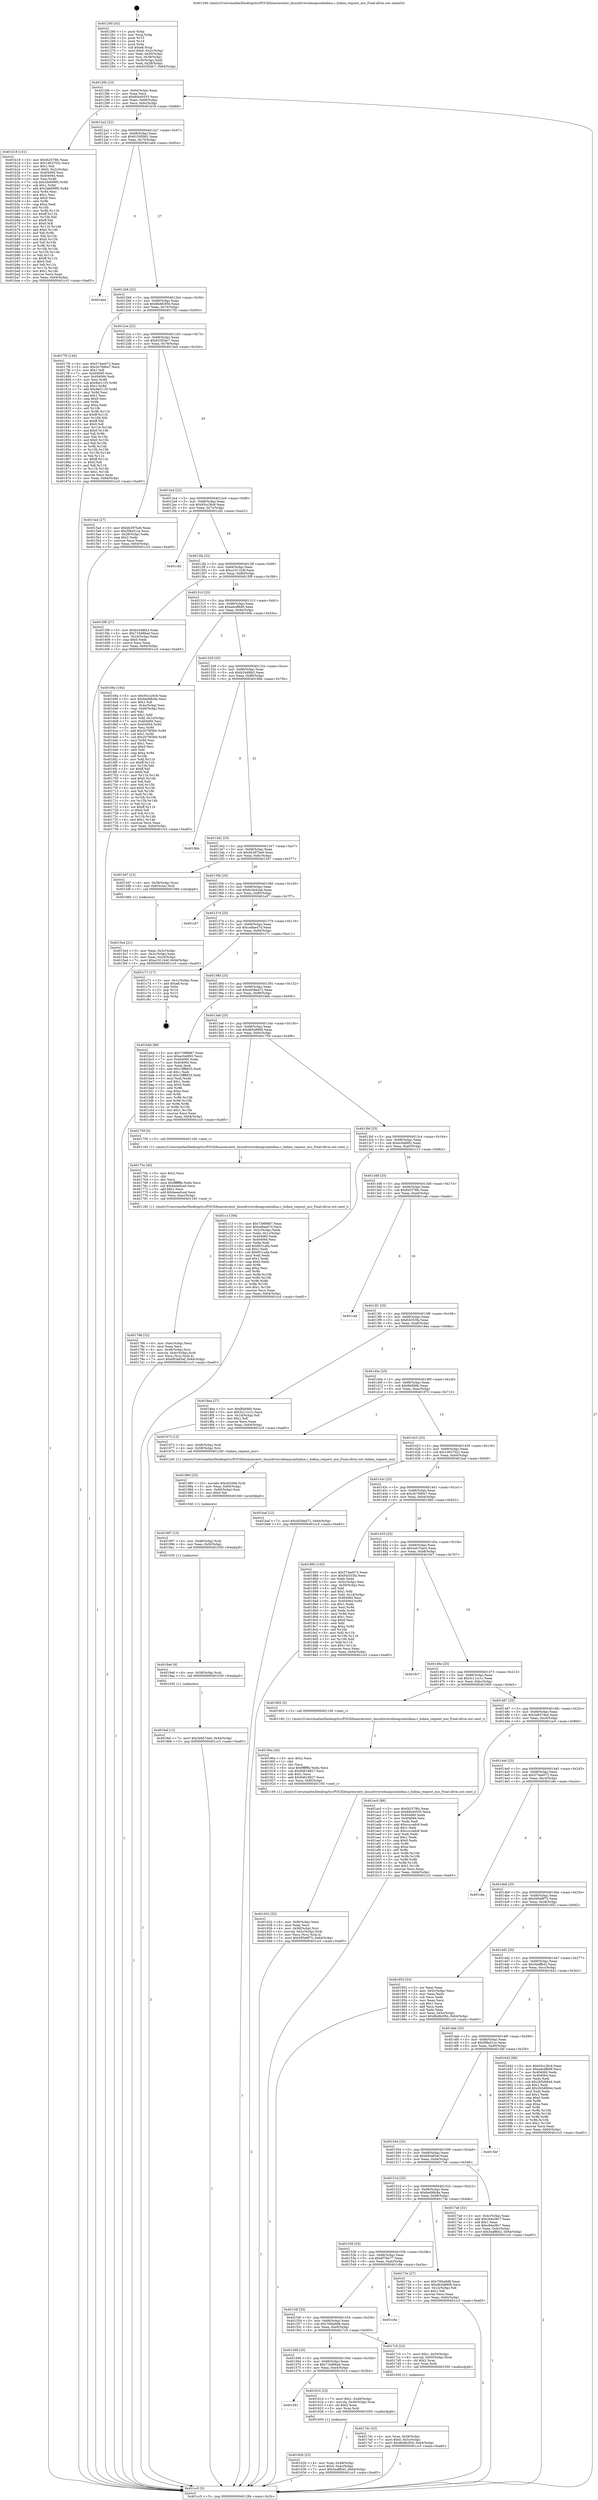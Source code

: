 digraph "0x401260" {
  label = "0x401260 (/mnt/c/Users/mathe/Desktop/tcc/POCII/binaries/extr_linuxdriversdmaqcomhidma.c_hidma_request_msi_Final-ollvm.out::main(0))"
  labelloc = "t"
  node[shape=record]

  Entry [label="",width=0.3,height=0.3,shape=circle,fillcolor=black,style=filled]
  "0x40128b" [label="{
     0x40128b [23]\l
     | [instrs]\l
     &nbsp;&nbsp;0x40128b \<+3\>: mov -0x64(%rbp),%eax\l
     &nbsp;&nbsp;0x40128e \<+2\>: mov %eax,%ecx\l
     &nbsp;&nbsp;0x401290 \<+6\>: sub $0x80e40555,%ecx\l
     &nbsp;&nbsp;0x401296 \<+3\>: mov %eax,-0x68(%rbp)\l
     &nbsp;&nbsp;0x401299 \<+3\>: mov %ecx,-0x6c(%rbp)\l
     &nbsp;&nbsp;0x40129c \<+6\>: je 0000000000401b18 \<main+0x8b8\>\l
  }"]
  "0x401b18" [label="{
     0x401b18 [151]\l
     | [instrs]\l
     &nbsp;&nbsp;0x401b18 \<+5\>: mov $0xf42578fc,%eax\l
     &nbsp;&nbsp;0x401b1d \<+5\>: mov $0x1463702c,%ecx\l
     &nbsp;&nbsp;0x401b22 \<+2\>: mov $0x1,%dl\l
     &nbsp;&nbsp;0x401b24 \<+7\>: movl $0x0,-0x2c(%rbp)\l
     &nbsp;&nbsp;0x401b2b \<+7\>: mov 0x404060,%esi\l
     &nbsp;&nbsp;0x401b32 \<+7\>: mov 0x404064,%edi\l
     &nbsp;&nbsp;0x401b39 \<+3\>: mov %esi,%r8d\l
     &nbsp;&nbsp;0x401b3c \<+7\>: sub $0x3de699f5,%r8d\l
     &nbsp;&nbsp;0x401b43 \<+4\>: sub $0x1,%r8d\l
     &nbsp;&nbsp;0x401b47 \<+7\>: add $0x3de699f5,%r8d\l
     &nbsp;&nbsp;0x401b4e \<+4\>: imul %r8d,%esi\l
     &nbsp;&nbsp;0x401b52 \<+3\>: and $0x1,%esi\l
     &nbsp;&nbsp;0x401b55 \<+3\>: cmp $0x0,%esi\l
     &nbsp;&nbsp;0x401b58 \<+4\>: sete %r9b\l
     &nbsp;&nbsp;0x401b5c \<+3\>: cmp $0xa,%edi\l
     &nbsp;&nbsp;0x401b5f \<+4\>: setl %r10b\l
     &nbsp;&nbsp;0x401b63 \<+3\>: mov %r9b,%r11b\l
     &nbsp;&nbsp;0x401b66 \<+4\>: xor $0xff,%r11b\l
     &nbsp;&nbsp;0x401b6a \<+3\>: mov %r10b,%bl\l
     &nbsp;&nbsp;0x401b6d \<+3\>: xor $0xff,%bl\l
     &nbsp;&nbsp;0x401b70 \<+3\>: xor $0x0,%dl\l
     &nbsp;&nbsp;0x401b73 \<+3\>: mov %r11b,%r14b\l
     &nbsp;&nbsp;0x401b76 \<+4\>: and $0x0,%r14b\l
     &nbsp;&nbsp;0x401b7a \<+3\>: and %dl,%r9b\l
     &nbsp;&nbsp;0x401b7d \<+3\>: mov %bl,%r15b\l
     &nbsp;&nbsp;0x401b80 \<+4\>: and $0x0,%r15b\l
     &nbsp;&nbsp;0x401b84 \<+3\>: and %dl,%r10b\l
     &nbsp;&nbsp;0x401b87 \<+3\>: or %r9b,%r14b\l
     &nbsp;&nbsp;0x401b8a \<+3\>: or %r10b,%r15b\l
     &nbsp;&nbsp;0x401b8d \<+3\>: xor %r15b,%r14b\l
     &nbsp;&nbsp;0x401b90 \<+3\>: or %bl,%r11b\l
     &nbsp;&nbsp;0x401b93 \<+4\>: xor $0xff,%r11b\l
     &nbsp;&nbsp;0x401b97 \<+3\>: or $0x0,%dl\l
     &nbsp;&nbsp;0x401b9a \<+3\>: and %dl,%r11b\l
     &nbsp;&nbsp;0x401b9d \<+3\>: or %r11b,%r14b\l
     &nbsp;&nbsp;0x401ba0 \<+4\>: test $0x1,%r14b\l
     &nbsp;&nbsp;0x401ba4 \<+3\>: cmovne %ecx,%eax\l
     &nbsp;&nbsp;0x401ba7 \<+3\>: mov %eax,-0x64(%rbp)\l
     &nbsp;&nbsp;0x401baa \<+5\>: jmp 0000000000401cc5 \<main+0xa65\>\l
  }"]
  "0x4012a2" [label="{
     0x4012a2 [22]\l
     | [instrs]\l
     &nbsp;&nbsp;0x4012a2 \<+5\>: jmp 00000000004012a7 \<main+0x47\>\l
     &nbsp;&nbsp;0x4012a7 \<+3\>: mov -0x68(%rbp),%eax\l
     &nbsp;&nbsp;0x4012aa \<+5\>: sub $0x815959d1,%eax\l
     &nbsp;&nbsp;0x4012af \<+3\>: mov %eax,-0x70(%rbp)\l
     &nbsp;&nbsp;0x4012b2 \<+6\>: je 0000000000401ab4 \<main+0x854\>\l
  }"]
  Exit [label="",width=0.3,height=0.3,shape=circle,fillcolor=black,style=filled,peripheries=2]
  "0x401ab4" [label="{
     0x401ab4\l
  }", style=dashed]
  "0x4012b8" [label="{
     0x4012b8 [22]\l
     | [instrs]\l
     &nbsp;&nbsp;0x4012b8 \<+5\>: jmp 00000000004012bd \<main+0x5d\>\l
     &nbsp;&nbsp;0x4012bd \<+3\>: mov -0x68(%rbp),%eax\l
     &nbsp;&nbsp;0x4012c0 \<+5\>: sub $0x8bd8c95b,%eax\l
     &nbsp;&nbsp;0x4012c5 \<+3\>: mov %eax,-0x74(%rbp)\l
     &nbsp;&nbsp;0x4012c8 \<+6\>: je 00000000004017f3 \<main+0x593\>\l
  }"]
  "0x4019af" [label="{
     0x4019af [12]\l
     | [instrs]\l
     &nbsp;&nbsp;0x4019af \<+7\>: movl $0x3e857de4,-0x64(%rbp)\l
     &nbsp;&nbsp;0x4019b6 \<+5\>: jmp 0000000000401cc5 \<main+0xa65\>\l
  }"]
  "0x4017f3" [label="{
     0x4017f3 [144]\l
     | [instrs]\l
     &nbsp;&nbsp;0x4017f3 \<+5\>: mov $0x574ee072,%eax\l
     &nbsp;&nbsp;0x4017f8 \<+5\>: mov $0x2b7680e7,%ecx\l
     &nbsp;&nbsp;0x4017fd \<+2\>: mov $0x1,%dl\l
     &nbsp;&nbsp;0x4017ff \<+7\>: mov 0x404060,%esi\l
     &nbsp;&nbsp;0x401806 \<+7\>: mov 0x404064,%edi\l
     &nbsp;&nbsp;0x40180d \<+3\>: mov %esi,%r8d\l
     &nbsp;&nbsp;0x401810 \<+7\>: sub $0x9e011f3,%r8d\l
     &nbsp;&nbsp;0x401817 \<+4\>: sub $0x1,%r8d\l
     &nbsp;&nbsp;0x40181b \<+7\>: add $0x9e011f3,%r8d\l
     &nbsp;&nbsp;0x401822 \<+4\>: imul %r8d,%esi\l
     &nbsp;&nbsp;0x401826 \<+3\>: and $0x1,%esi\l
     &nbsp;&nbsp;0x401829 \<+3\>: cmp $0x0,%esi\l
     &nbsp;&nbsp;0x40182c \<+4\>: sete %r9b\l
     &nbsp;&nbsp;0x401830 \<+3\>: cmp $0xa,%edi\l
     &nbsp;&nbsp;0x401833 \<+4\>: setl %r10b\l
     &nbsp;&nbsp;0x401837 \<+3\>: mov %r9b,%r11b\l
     &nbsp;&nbsp;0x40183a \<+4\>: xor $0xff,%r11b\l
     &nbsp;&nbsp;0x40183e \<+3\>: mov %r10b,%bl\l
     &nbsp;&nbsp;0x401841 \<+3\>: xor $0xff,%bl\l
     &nbsp;&nbsp;0x401844 \<+3\>: xor $0x0,%dl\l
     &nbsp;&nbsp;0x401847 \<+3\>: mov %r11b,%r14b\l
     &nbsp;&nbsp;0x40184a \<+4\>: and $0x0,%r14b\l
     &nbsp;&nbsp;0x40184e \<+3\>: and %dl,%r9b\l
     &nbsp;&nbsp;0x401851 \<+3\>: mov %bl,%r15b\l
     &nbsp;&nbsp;0x401854 \<+4\>: and $0x0,%r15b\l
     &nbsp;&nbsp;0x401858 \<+3\>: and %dl,%r10b\l
     &nbsp;&nbsp;0x40185b \<+3\>: or %r9b,%r14b\l
     &nbsp;&nbsp;0x40185e \<+3\>: or %r10b,%r15b\l
     &nbsp;&nbsp;0x401861 \<+3\>: xor %r15b,%r14b\l
     &nbsp;&nbsp;0x401864 \<+3\>: or %bl,%r11b\l
     &nbsp;&nbsp;0x401867 \<+4\>: xor $0xff,%r11b\l
     &nbsp;&nbsp;0x40186b \<+3\>: or $0x0,%dl\l
     &nbsp;&nbsp;0x40186e \<+3\>: and %dl,%r11b\l
     &nbsp;&nbsp;0x401871 \<+3\>: or %r11b,%r14b\l
     &nbsp;&nbsp;0x401874 \<+4\>: test $0x1,%r14b\l
     &nbsp;&nbsp;0x401878 \<+3\>: cmovne %ecx,%eax\l
     &nbsp;&nbsp;0x40187b \<+3\>: mov %eax,-0x64(%rbp)\l
     &nbsp;&nbsp;0x40187e \<+5\>: jmp 0000000000401cc5 \<main+0xa65\>\l
  }"]
  "0x4012ce" [label="{
     0x4012ce [22]\l
     | [instrs]\l
     &nbsp;&nbsp;0x4012ce \<+5\>: jmp 00000000004012d3 \<main+0x73\>\l
     &nbsp;&nbsp;0x4012d3 \<+3\>: mov -0x68(%rbp),%eax\l
     &nbsp;&nbsp;0x4012d6 \<+5\>: sub $0x933f3dc7,%eax\l
     &nbsp;&nbsp;0x4012db \<+3\>: mov %eax,-0x78(%rbp)\l
     &nbsp;&nbsp;0x4012de \<+6\>: je 00000000004015a4 \<main+0x344\>\l
  }"]
  "0x4019a6" [label="{
     0x4019a6 [9]\l
     | [instrs]\l
     &nbsp;&nbsp;0x4019a6 \<+4\>: mov -0x58(%rbp),%rdi\l
     &nbsp;&nbsp;0x4019aa \<+5\>: call 0000000000401030 \<free@plt\>\l
     | [calls]\l
     &nbsp;&nbsp;0x401030 \{1\} (unknown)\l
  }"]
  "0x4015a4" [label="{
     0x4015a4 [27]\l
     | [instrs]\l
     &nbsp;&nbsp;0x4015a4 \<+5\>: mov $0xbb397be6,%eax\l
     &nbsp;&nbsp;0x4015a9 \<+5\>: mov $0x5f8a51ce,%ecx\l
     &nbsp;&nbsp;0x4015ae \<+3\>: mov -0x28(%rbp),%edx\l
     &nbsp;&nbsp;0x4015b1 \<+3\>: cmp $0x2,%edx\l
     &nbsp;&nbsp;0x4015b4 \<+3\>: cmovne %ecx,%eax\l
     &nbsp;&nbsp;0x4015b7 \<+3\>: mov %eax,-0x64(%rbp)\l
     &nbsp;&nbsp;0x4015ba \<+5\>: jmp 0000000000401cc5 \<main+0xa65\>\l
  }"]
  "0x4012e4" [label="{
     0x4012e4 [22]\l
     | [instrs]\l
     &nbsp;&nbsp;0x4012e4 \<+5\>: jmp 00000000004012e9 \<main+0x89\>\l
     &nbsp;&nbsp;0x4012e9 \<+3\>: mov -0x68(%rbp),%eax\l
     &nbsp;&nbsp;0x4012ec \<+5\>: sub $0x93cc28c8,%eax\l
     &nbsp;&nbsp;0x4012f1 \<+3\>: mov %eax,-0x7c(%rbp)\l
     &nbsp;&nbsp;0x4012f4 \<+6\>: je 0000000000401c82 \<main+0xa22\>\l
  }"]
  "0x401cc5" [label="{
     0x401cc5 [5]\l
     | [instrs]\l
     &nbsp;&nbsp;0x401cc5 \<+5\>: jmp 000000000040128b \<main+0x2b\>\l
  }"]
  "0x401260" [label="{
     0x401260 [43]\l
     | [instrs]\l
     &nbsp;&nbsp;0x401260 \<+1\>: push %rbp\l
     &nbsp;&nbsp;0x401261 \<+3\>: mov %rsp,%rbp\l
     &nbsp;&nbsp;0x401264 \<+2\>: push %r15\l
     &nbsp;&nbsp;0x401266 \<+2\>: push %r14\l
     &nbsp;&nbsp;0x401268 \<+1\>: push %rbx\l
     &nbsp;&nbsp;0x401269 \<+7\>: sub $0xe8,%rsp\l
     &nbsp;&nbsp;0x401270 \<+7\>: movl $0x0,-0x2c(%rbp)\l
     &nbsp;&nbsp;0x401277 \<+3\>: mov %edi,-0x30(%rbp)\l
     &nbsp;&nbsp;0x40127a \<+4\>: mov %rsi,-0x38(%rbp)\l
     &nbsp;&nbsp;0x40127e \<+3\>: mov -0x30(%rbp),%edi\l
     &nbsp;&nbsp;0x401281 \<+3\>: mov %edi,-0x28(%rbp)\l
     &nbsp;&nbsp;0x401284 \<+7\>: movl $0x933f3dc7,-0x64(%rbp)\l
  }"]
  "0x401997" [label="{
     0x401997 [15]\l
     | [instrs]\l
     &nbsp;&nbsp;0x401997 \<+4\>: mov -0x48(%rbp),%rdi\l
     &nbsp;&nbsp;0x40199b \<+6\>: mov %eax,-0xf4(%rbp)\l
     &nbsp;&nbsp;0x4019a1 \<+5\>: call 0000000000401030 \<free@plt\>\l
     | [calls]\l
     &nbsp;&nbsp;0x401030 \{1\} (unknown)\l
  }"]
  "0x401c82" [label="{
     0x401c82\l
  }", style=dashed]
  "0x4012fa" [label="{
     0x4012fa [22]\l
     | [instrs]\l
     &nbsp;&nbsp;0x4012fa \<+5\>: jmp 00000000004012ff \<main+0x9f\>\l
     &nbsp;&nbsp;0x4012ff \<+3\>: mov -0x68(%rbp),%eax\l
     &nbsp;&nbsp;0x401302 \<+5\>: sub $0xa1911b4f,%eax\l
     &nbsp;&nbsp;0x401307 \<+3\>: mov %eax,-0x80(%rbp)\l
     &nbsp;&nbsp;0x40130a \<+6\>: je 00000000004015f9 \<main+0x399\>\l
  }"]
  "0x401980" [label="{
     0x401980 [23]\l
     | [instrs]\l
     &nbsp;&nbsp;0x401980 \<+10\>: movabs $0x4020b6,%rdi\l
     &nbsp;&nbsp;0x40198a \<+3\>: mov %eax,-0x60(%rbp)\l
     &nbsp;&nbsp;0x40198d \<+3\>: mov -0x60(%rbp),%esi\l
     &nbsp;&nbsp;0x401990 \<+2\>: mov $0x0,%al\l
     &nbsp;&nbsp;0x401992 \<+5\>: call 0000000000401040 \<printf@plt\>\l
     | [calls]\l
     &nbsp;&nbsp;0x401040 \{1\} (unknown)\l
  }"]
  "0x4015f9" [label="{
     0x4015f9 [27]\l
     | [instrs]\l
     &nbsp;&nbsp;0x4015f9 \<+5\>: mov $0xb2448fa3,%eax\l
     &nbsp;&nbsp;0x4015fe \<+5\>: mov $0x716d86ad,%ecx\l
     &nbsp;&nbsp;0x401603 \<+3\>: mov -0x24(%rbp),%edx\l
     &nbsp;&nbsp;0x401606 \<+3\>: cmp $0x0,%edx\l
     &nbsp;&nbsp;0x401609 \<+3\>: cmove %ecx,%eax\l
     &nbsp;&nbsp;0x40160c \<+3\>: mov %eax,-0x64(%rbp)\l
     &nbsp;&nbsp;0x40160f \<+5\>: jmp 0000000000401cc5 \<main+0xa65\>\l
  }"]
  "0x401310" [label="{
     0x401310 [25]\l
     | [instrs]\l
     &nbsp;&nbsp;0x401310 \<+5\>: jmp 0000000000401315 \<main+0xb5\>\l
     &nbsp;&nbsp;0x401315 \<+3\>: mov -0x68(%rbp),%eax\l
     &nbsp;&nbsp;0x401318 \<+5\>: sub $0xadcdf8d9,%eax\l
     &nbsp;&nbsp;0x40131d \<+6\>: mov %eax,-0x84(%rbp)\l
     &nbsp;&nbsp;0x401323 \<+6\>: je 000000000040169a \<main+0x43a\>\l
  }"]
  "0x401932" [label="{
     0x401932 [32]\l
     | [instrs]\l
     &nbsp;&nbsp;0x401932 \<+6\>: mov -0xf0(%rbp),%ecx\l
     &nbsp;&nbsp;0x401938 \<+3\>: imul %eax,%ecx\l
     &nbsp;&nbsp;0x40193b \<+4\>: mov -0x58(%rbp),%rsi\l
     &nbsp;&nbsp;0x40193f \<+4\>: movslq -0x5c(%rbp),%rdi\l
     &nbsp;&nbsp;0x401943 \<+3\>: mov %ecx,(%rsi,%rdi,4)\l
     &nbsp;&nbsp;0x401946 \<+7\>: movl $0x595e8f75,-0x64(%rbp)\l
     &nbsp;&nbsp;0x40194d \<+5\>: jmp 0000000000401cc5 \<main+0xa65\>\l
  }"]
  "0x40169a" [label="{
     0x40169a [164]\l
     | [instrs]\l
     &nbsp;&nbsp;0x40169a \<+5\>: mov $0x93cc28c8,%eax\l
     &nbsp;&nbsp;0x40169f \<+5\>: mov $0x6ed98c8a,%ecx\l
     &nbsp;&nbsp;0x4016a4 \<+2\>: mov $0x1,%dl\l
     &nbsp;&nbsp;0x4016a6 \<+3\>: mov -0x4c(%rbp),%esi\l
     &nbsp;&nbsp;0x4016a9 \<+3\>: cmp -0x40(%rbp),%esi\l
     &nbsp;&nbsp;0x4016ac \<+4\>: setl %dil\l
     &nbsp;&nbsp;0x4016b0 \<+4\>: and $0x1,%dil\l
     &nbsp;&nbsp;0x4016b4 \<+4\>: mov %dil,-0x1e(%rbp)\l
     &nbsp;&nbsp;0x4016b8 \<+7\>: mov 0x404060,%esi\l
     &nbsp;&nbsp;0x4016bf \<+8\>: mov 0x404064,%r8d\l
     &nbsp;&nbsp;0x4016c7 \<+3\>: mov %esi,%r9d\l
     &nbsp;&nbsp;0x4016ca \<+7\>: add $0x2078f3b6,%r9d\l
     &nbsp;&nbsp;0x4016d1 \<+4\>: sub $0x1,%r9d\l
     &nbsp;&nbsp;0x4016d5 \<+7\>: sub $0x2078f3b6,%r9d\l
     &nbsp;&nbsp;0x4016dc \<+4\>: imul %r9d,%esi\l
     &nbsp;&nbsp;0x4016e0 \<+3\>: and $0x1,%esi\l
     &nbsp;&nbsp;0x4016e3 \<+3\>: cmp $0x0,%esi\l
     &nbsp;&nbsp;0x4016e6 \<+4\>: sete %dil\l
     &nbsp;&nbsp;0x4016ea \<+4\>: cmp $0xa,%r8d\l
     &nbsp;&nbsp;0x4016ee \<+4\>: setl %r10b\l
     &nbsp;&nbsp;0x4016f2 \<+3\>: mov %dil,%r11b\l
     &nbsp;&nbsp;0x4016f5 \<+4\>: xor $0xff,%r11b\l
     &nbsp;&nbsp;0x4016f9 \<+3\>: mov %r10b,%bl\l
     &nbsp;&nbsp;0x4016fc \<+3\>: xor $0xff,%bl\l
     &nbsp;&nbsp;0x4016ff \<+3\>: xor $0x0,%dl\l
     &nbsp;&nbsp;0x401702 \<+3\>: mov %r11b,%r14b\l
     &nbsp;&nbsp;0x401705 \<+4\>: and $0x0,%r14b\l
     &nbsp;&nbsp;0x401709 \<+3\>: and %dl,%dil\l
     &nbsp;&nbsp;0x40170c \<+3\>: mov %bl,%r15b\l
     &nbsp;&nbsp;0x40170f \<+4\>: and $0x0,%r15b\l
     &nbsp;&nbsp;0x401713 \<+3\>: and %dl,%r10b\l
     &nbsp;&nbsp;0x401716 \<+3\>: or %dil,%r14b\l
     &nbsp;&nbsp;0x401719 \<+3\>: or %r10b,%r15b\l
     &nbsp;&nbsp;0x40171c \<+3\>: xor %r15b,%r14b\l
     &nbsp;&nbsp;0x40171f \<+3\>: or %bl,%r11b\l
     &nbsp;&nbsp;0x401722 \<+4\>: xor $0xff,%r11b\l
     &nbsp;&nbsp;0x401726 \<+3\>: or $0x0,%dl\l
     &nbsp;&nbsp;0x401729 \<+3\>: and %dl,%r11b\l
     &nbsp;&nbsp;0x40172c \<+3\>: or %r11b,%r14b\l
     &nbsp;&nbsp;0x40172f \<+4\>: test $0x1,%r14b\l
     &nbsp;&nbsp;0x401733 \<+3\>: cmovne %ecx,%eax\l
     &nbsp;&nbsp;0x401736 \<+3\>: mov %eax,-0x64(%rbp)\l
     &nbsp;&nbsp;0x401739 \<+5\>: jmp 0000000000401cc5 \<main+0xa65\>\l
  }"]
  "0x401329" [label="{
     0x401329 [25]\l
     | [instrs]\l
     &nbsp;&nbsp;0x401329 \<+5\>: jmp 000000000040132e \<main+0xce\>\l
     &nbsp;&nbsp;0x40132e \<+3\>: mov -0x68(%rbp),%eax\l
     &nbsp;&nbsp;0x401331 \<+5\>: sub $0xb2448fa3,%eax\l
     &nbsp;&nbsp;0x401336 \<+6\>: mov %eax,-0x88(%rbp)\l
     &nbsp;&nbsp;0x40133c \<+6\>: je 00000000004019bb \<main+0x75b\>\l
  }"]
  "0x40190a" [label="{
     0x40190a [40]\l
     | [instrs]\l
     &nbsp;&nbsp;0x40190a \<+5\>: mov $0x2,%ecx\l
     &nbsp;&nbsp;0x40190f \<+1\>: cltd\l
     &nbsp;&nbsp;0x401910 \<+2\>: idiv %ecx\l
     &nbsp;&nbsp;0x401912 \<+6\>: imul $0xfffffffe,%edx,%ecx\l
     &nbsp;&nbsp;0x401918 \<+6\>: sub $0x84618827,%ecx\l
     &nbsp;&nbsp;0x40191e \<+3\>: add $0x1,%ecx\l
     &nbsp;&nbsp;0x401921 \<+6\>: add $0x84618827,%ecx\l
     &nbsp;&nbsp;0x401927 \<+6\>: mov %ecx,-0xf0(%rbp)\l
     &nbsp;&nbsp;0x40192d \<+5\>: call 0000000000401160 \<next_i\>\l
     | [calls]\l
     &nbsp;&nbsp;0x401160 \{1\} (/mnt/c/Users/mathe/Desktop/tcc/POCII/binaries/extr_linuxdriversdmaqcomhidma.c_hidma_request_msi_Final-ollvm.out::next_i)\l
  }"]
  "0x4019bb" [label="{
     0x4019bb\l
  }", style=dashed]
  "0x401342" [label="{
     0x401342 [25]\l
     | [instrs]\l
     &nbsp;&nbsp;0x401342 \<+5\>: jmp 0000000000401347 \<main+0xe7\>\l
     &nbsp;&nbsp;0x401347 \<+3\>: mov -0x68(%rbp),%eax\l
     &nbsp;&nbsp;0x40134a \<+5\>: sub $0xbb397be6,%eax\l
     &nbsp;&nbsp;0x40134f \<+6\>: mov %eax,-0x8c(%rbp)\l
     &nbsp;&nbsp;0x401355 \<+6\>: je 00000000004015d7 \<main+0x377\>\l
  }"]
  "0x4017dc" [label="{
     0x4017dc [23]\l
     | [instrs]\l
     &nbsp;&nbsp;0x4017dc \<+4\>: mov %rax,-0x58(%rbp)\l
     &nbsp;&nbsp;0x4017e0 \<+7\>: movl $0x0,-0x5c(%rbp)\l
     &nbsp;&nbsp;0x4017e7 \<+7\>: movl $0x8bd8c95b,-0x64(%rbp)\l
     &nbsp;&nbsp;0x4017ee \<+5\>: jmp 0000000000401cc5 \<main+0xa65\>\l
  }"]
  "0x4015d7" [label="{
     0x4015d7 [13]\l
     | [instrs]\l
     &nbsp;&nbsp;0x4015d7 \<+4\>: mov -0x38(%rbp),%rax\l
     &nbsp;&nbsp;0x4015db \<+4\>: mov 0x8(%rax),%rdi\l
     &nbsp;&nbsp;0x4015df \<+5\>: call 0000000000401060 \<atoi@plt\>\l
     | [calls]\l
     &nbsp;&nbsp;0x401060 \{1\} (unknown)\l
  }"]
  "0x40135b" [label="{
     0x40135b [25]\l
     | [instrs]\l
     &nbsp;&nbsp;0x40135b \<+5\>: jmp 0000000000401360 \<main+0x100\>\l
     &nbsp;&nbsp;0x401360 \<+3\>: mov -0x68(%rbp),%eax\l
     &nbsp;&nbsp;0x401363 \<+5\>: sub $0xbc3e42ab,%eax\l
     &nbsp;&nbsp;0x401368 \<+6\>: mov %eax,-0x90(%rbp)\l
     &nbsp;&nbsp;0x40136e \<+6\>: je 0000000000401a57 \<main+0x7f7\>\l
  }"]
  "0x4015e4" [label="{
     0x4015e4 [21]\l
     | [instrs]\l
     &nbsp;&nbsp;0x4015e4 \<+3\>: mov %eax,-0x3c(%rbp)\l
     &nbsp;&nbsp;0x4015e7 \<+3\>: mov -0x3c(%rbp),%eax\l
     &nbsp;&nbsp;0x4015ea \<+3\>: mov %eax,-0x24(%rbp)\l
     &nbsp;&nbsp;0x4015ed \<+7\>: movl $0xa1911b4f,-0x64(%rbp)\l
     &nbsp;&nbsp;0x4015f4 \<+5\>: jmp 0000000000401cc5 \<main+0xa65\>\l
  }"]
  "0x401786" [label="{
     0x401786 [32]\l
     | [instrs]\l
     &nbsp;&nbsp;0x401786 \<+6\>: mov -0xec(%rbp),%ecx\l
     &nbsp;&nbsp;0x40178c \<+3\>: imul %eax,%ecx\l
     &nbsp;&nbsp;0x40178f \<+4\>: mov -0x48(%rbp),%rsi\l
     &nbsp;&nbsp;0x401793 \<+4\>: movslq -0x4c(%rbp),%rdi\l
     &nbsp;&nbsp;0x401797 \<+3\>: mov %ecx,(%rsi,%rdi,4)\l
     &nbsp;&nbsp;0x40179a \<+7\>: movl $0x693a85ef,-0x64(%rbp)\l
     &nbsp;&nbsp;0x4017a1 \<+5\>: jmp 0000000000401cc5 \<main+0xa65\>\l
  }"]
  "0x401a57" [label="{
     0x401a57\l
  }", style=dashed]
  "0x401374" [label="{
     0x401374 [25]\l
     | [instrs]\l
     &nbsp;&nbsp;0x401374 \<+5\>: jmp 0000000000401379 \<main+0x119\>\l
     &nbsp;&nbsp;0x401379 \<+3\>: mov -0x68(%rbp),%eax\l
     &nbsp;&nbsp;0x40137c \<+5\>: sub $0xca8ae47d,%eax\l
     &nbsp;&nbsp;0x401381 \<+6\>: mov %eax,-0x94(%rbp)\l
     &nbsp;&nbsp;0x401387 \<+6\>: je 0000000000401c71 \<main+0xa11\>\l
  }"]
  "0x40175e" [label="{
     0x40175e [40]\l
     | [instrs]\l
     &nbsp;&nbsp;0x40175e \<+5\>: mov $0x2,%ecx\l
     &nbsp;&nbsp;0x401763 \<+1\>: cltd\l
     &nbsp;&nbsp;0x401764 \<+2\>: idiv %ecx\l
     &nbsp;&nbsp;0x401766 \<+6\>: imul $0xfffffffe,%edx,%ecx\l
     &nbsp;&nbsp;0x40176c \<+6\>: sub $0xbeea0ced,%ecx\l
     &nbsp;&nbsp;0x401772 \<+3\>: add $0x1,%ecx\l
     &nbsp;&nbsp;0x401775 \<+6\>: add $0xbeea0ced,%ecx\l
     &nbsp;&nbsp;0x40177b \<+6\>: mov %ecx,-0xec(%rbp)\l
     &nbsp;&nbsp;0x401781 \<+5\>: call 0000000000401160 \<next_i\>\l
     | [calls]\l
     &nbsp;&nbsp;0x401160 \{1\} (/mnt/c/Users/mathe/Desktop/tcc/POCII/binaries/extr_linuxdriversdmaqcomhidma.c_hidma_request_msi_Final-ollvm.out::next_i)\l
  }"]
  "0x401c71" [label="{
     0x401c71 [17]\l
     | [instrs]\l
     &nbsp;&nbsp;0x401c71 \<+3\>: mov -0x1c(%rbp),%eax\l
     &nbsp;&nbsp;0x401c74 \<+7\>: add $0xe8,%rsp\l
     &nbsp;&nbsp;0x401c7b \<+1\>: pop %rbx\l
     &nbsp;&nbsp;0x401c7c \<+2\>: pop %r14\l
     &nbsp;&nbsp;0x401c7e \<+2\>: pop %r15\l
     &nbsp;&nbsp;0x401c80 \<+1\>: pop %rbp\l
     &nbsp;&nbsp;0x401c81 \<+1\>: ret\l
  }"]
  "0x40138d" [label="{
     0x40138d [25]\l
     | [instrs]\l
     &nbsp;&nbsp;0x40138d \<+5\>: jmp 0000000000401392 \<main+0x132\>\l
     &nbsp;&nbsp;0x401392 \<+3\>: mov -0x68(%rbp),%eax\l
     &nbsp;&nbsp;0x401395 \<+5\>: sub $0xd458ed72,%eax\l
     &nbsp;&nbsp;0x40139a \<+6\>: mov %eax,-0x98(%rbp)\l
     &nbsp;&nbsp;0x4013a0 \<+6\>: je 0000000000401bbb \<main+0x95b\>\l
  }"]
  "0x40162b" [label="{
     0x40162b [23]\l
     | [instrs]\l
     &nbsp;&nbsp;0x40162b \<+4\>: mov %rax,-0x48(%rbp)\l
     &nbsp;&nbsp;0x40162f \<+7\>: movl $0x0,-0x4c(%rbp)\l
     &nbsp;&nbsp;0x401636 \<+7\>: movl $0x5eaffb42,-0x64(%rbp)\l
     &nbsp;&nbsp;0x40163d \<+5\>: jmp 0000000000401cc5 \<main+0xa65\>\l
  }"]
  "0x401bbb" [label="{
     0x401bbb [88]\l
     | [instrs]\l
     &nbsp;&nbsp;0x401bbb \<+5\>: mov $0x739f8887,%eax\l
     &nbsp;&nbsp;0x401bc0 \<+5\>: mov $0xec0afd92,%ecx\l
     &nbsp;&nbsp;0x401bc5 \<+7\>: mov 0x404060,%edx\l
     &nbsp;&nbsp;0x401bcc \<+7\>: mov 0x404064,%esi\l
     &nbsp;&nbsp;0x401bd3 \<+2\>: mov %edx,%edi\l
     &nbsp;&nbsp;0x401bd5 \<+6\>: add $0x10ff8625,%edi\l
     &nbsp;&nbsp;0x401bdb \<+3\>: sub $0x1,%edi\l
     &nbsp;&nbsp;0x401bde \<+6\>: sub $0x10ff8625,%edi\l
     &nbsp;&nbsp;0x401be4 \<+3\>: imul %edi,%edx\l
     &nbsp;&nbsp;0x401be7 \<+3\>: and $0x1,%edx\l
     &nbsp;&nbsp;0x401bea \<+3\>: cmp $0x0,%edx\l
     &nbsp;&nbsp;0x401bed \<+4\>: sete %r8b\l
     &nbsp;&nbsp;0x401bf1 \<+3\>: cmp $0xa,%esi\l
     &nbsp;&nbsp;0x401bf4 \<+4\>: setl %r9b\l
     &nbsp;&nbsp;0x401bf8 \<+3\>: mov %r8b,%r10b\l
     &nbsp;&nbsp;0x401bfb \<+3\>: and %r9b,%r10b\l
     &nbsp;&nbsp;0x401bfe \<+3\>: xor %r9b,%r8b\l
     &nbsp;&nbsp;0x401c01 \<+3\>: or %r8b,%r10b\l
     &nbsp;&nbsp;0x401c04 \<+4\>: test $0x1,%r10b\l
     &nbsp;&nbsp;0x401c08 \<+3\>: cmovne %ecx,%eax\l
     &nbsp;&nbsp;0x401c0b \<+3\>: mov %eax,-0x64(%rbp)\l
     &nbsp;&nbsp;0x401c0e \<+5\>: jmp 0000000000401cc5 \<main+0xa65\>\l
  }"]
  "0x4013a6" [label="{
     0x4013a6 [25]\l
     | [instrs]\l
     &nbsp;&nbsp;0x4013a6 \<+5\>: jmp 00000000004013ab \<main+0x14b\>\l
     &nbsp;&nbsp;0x4013ab \<+3\>: mov -0x68(%rbp),%eax\l
     &nbsp;&nbsp;0x4013ae \<+5\>: sub $0xdb5a8908,%eax\l
     &nbsp;&nbsp;0x4013b3 \<+6\>: mov %eax,-0x9c(%rbp)\l
     &nbsp;&nbsp;0x4013b9 \<+6\>: je 0000000000401759 \<main+0x4f9\>\l
  }"]
  "0x401581" [label="{
     0x401581\l
  }", style=dashed]
  "0x401759" [label="{
     0x401759 [5]\l
     | [instrs]\l
     &nbsp;&nbsp;0x401759 \<+5\>: call 0000000000401160 \<next_i\>\l
     | [calls]\l
     &nbsp;&nbsp;0x401160 \{1\} (/mnt/c/Users/mathe/Desktop/tcc/POCII/binaries/extr_linuxdriversdmaqcomhidma.c_hidma_request_msi_Final-ollvm.out::next_i)\l
  }"]
  "0x4013bf" [label="{
     0x4013bf [25]\l
     | [instrs]\l
     &nbsp;&nbsp;0x4013bf \<+5\>: jmp 00000000004013c4 \<main+0x164\>\l
     &nbsp;&nbsp;0x4013c4 \<+3\>: mov -0x68(%rbp),%eax\l
     &nbsp;&nbsp;0x4013c7 \<+5\>: sub $0xec0afd92,%eax\l
     &nbsp;&nbsp;0x4013cc \<+6\>: mov %eax,-0xa0(%rbp)\l
     &nbsp;&nbsp;0x4013d2 \<+6\>: je 0000000000401c13 \<main+0x9b3\>\l
  }"]
  "0x401614" [label="{
     0x401614 [23]\l
     | [instrs]\l
     &nbsp;&nbsp;0x401614 \<+7\>: movl $0x1,-0x40(%rbp)\l
     &nbsp;&nbsp;0x40161b \<+4\>: movslq -0x40(%rbp),%rax\l
     &nbsp;&nbsp;0x40161f \<+4\>: shl $0x2,%rax\l
     &nbsp;&nbsp;0x401623 \<+3\>: mov %rax,%rdi\l
     &nbsp;&nbsp;0x401626 \<+5\>: call 0000000000401050 \<malloc@plt\>\l
     | [calls]\l
     &nbsp;&nbsp;0x401050 \{1\} (unknown)\l
  }"]
  "0x401c13" [label="{
     0x401c13 [94]\l
     | [instrs]\l
     &nbsp;&nbsp;0x401c13 \<+5\>: mov $0x739f8887,%eax\l
     &nbsp;&nbsp;0x401c18 \<+5\>: mov $0xca8ae47d,%ecx\l
     &nbsp;&nbsp;0x401c1d \<+3\>: mov -0x2c(%rbp),%edx\l
     &nbsp;&nbsp;0x401c20 \<+3\>: mov %edx,-0x1c(%rbp)\l
     &nbsp;&nbsp;0x401c23 \<+7\>: mov 0x404060,%edx\l
     &nbsp;&nbsp;0x401c2a \<+7\>: mov 0x404064,%esi\l
     &nbsp;&nbsp;0x401c31 \<+2\>: mov %edx,%edi\l
     &nbsp;&nbsp;0x401c33 \<+6\>: add $0xf031a9a,%edi\l
     &nbsp;&nbsp;0x401c39 \<+3\>: sub $0x1,%edi\l
     &nbsp;&nbsp;0x401c3c \<+6\>: sub $0xf031a9a,%edi\l
     &nbsp;&nbsp;0x401c42 \<+3\>: imul %edi,%edx\l
     &nbsp;&nbsp;0x401c45 \<+3\>: and $0x1,%edx\l
     &nbsp;&nbsp;0x401c48 \<+3\>: cmp $0x0,%edx\l
     &nbsp;&nbsp;0x401c4b \<+4\>: sete %r8b\l
     &nbsp;&nbsp;0x401c4f \<+3\>: cmp $0xa,%esi\l
     &nbsp;&nbsp;0x401c52 \<+4\>: setl %r9b\l
     &nbsp;&nbsp;0x401c56 \<+3\>: mov %r8b,%r10b\l
     &nbsp;&nbsp;0x401c59 \<+3\>: and %r9b,%r10b\l
     &nbsp;&nbsp;0x401c5c \<+3\>: xor %r9b,%r8b\l
     &nbsp;&nbsp;0x401c5f \<+3\>: or %r8b,%r10b\l
     &nbsp;&nbsp;0x401c62 \<+4\>: test $0x1,%r10b\l
     &nbsp;&nbsp;0x401c66 \<+3\>: cmovne %ecx,%eax\l
     &nbsp;&nbsp;0x401c69 \<+3\>: mov %eax,-0x64(%rbp)\l
     &nbsp;&nbsp;0x401c6c \<+5\>: jmp 0000000000401cc5 \<main+0xa65\>\l
  }"]
  "0x4013d8" [label="{
     0x4013d8 [25]\l
     | [instrs]\l
     &nbsp;&nbsp;0x4013d8 \<+5\>: jmp 00000000004013dd \<main+0x17d\>\l
     &nbsp;&nbsp;0x4013dd \<+3\>: mov -0x68(%rbp),%eax\l
     &nbsp;&nbsp;0x4013e0 \<+5\>: sub $0xf42578fc,%eax\l
     &nbsp;&nbsp;0x4013e5 \<+6\>: mov %eax,-0xa4(%rbp)\l
     &nbsp;&nbsp;0x4013eb \<+6\>: je 0000000000401cab \<main+0xa4b\>\l
  }"]
  "0x401568" [label="{
     0x401568 [25]\l
     | [instrs]\l
     &nbsp;&nbsp;0x401568 \<+5\>: jmp 000000000040156d \<main+0x30d\>\l
     &nbsp;&nbsp;0x40156d \<+3\>: mov -0x68(%rbp),%eax\l
     &nbsp;&nbsp;0x401570 \<+5\>: sub $0x716d86ad,%eax\l
     &nbsp;&nbsp;0x401575 \<+6\>: mov %eax,-0xe4(%rbp)\l
     &nbsp;&nbsp;0x40157b \<+6\>: je 0000000000401614 \<main+0x3b4\>\l
  }"]
  "0x401cab" [label="{
     0x401cab\l
  }", style=dashed]
  "0x4013f1" [label="{
     0x4013f1 [25]\l
     | [instrs]\l
     &nbsp;&nbsp;0x4013f1 \<+5\>: jmp 00000000004013f6 \<main+0x196\>\l
     &nbsp;&nbsp;0x4013f6 \<+3\>: mov -0x68(%rbp),%eax\l
     &nbsp;&nbsp;0x4013f9 \<+5\>: sub $0xfcb353fa,%eax\l
     &nbsp;&nbsp;0x4013fe \<+6\>: mov %eax,-0xa8(%rbp)\l
     &nbsp;&nbsp;0x401404 \<+6\>: je 00000000004018ea \<main+0x68a\>\l
  }"]
  "0x4017c5" [label="{
     0x4017c5 [23]\l
     | [instrs]\l
     &nbsp;&nbsp;0x4017c5 \<+7\>: movl $0x1,-0x50(%rbp)\l
     &nbsp;&nbsp;0x4017cc \<+4\>: movslq -0x50(%rbp),%rax\l
     &nbsp;&nbsp;0x4017d0 \<+4\>: shl $0x2,%rax\l
     &nbsp;&nbsp;0x4017d4 \<+3\>: mov %rax,%rdi\l
     &nbsp;&nbsp;0x4017d7 \<+5\>: call 0000000000401050 \<malloc@plt\>\l
     | [calls]\l
     &nbsp;&nbsp;0x401050 \{1\} (unknown)\l
  }"]
  "0x4018ea" [label="{
     0x4018ea [27]\l
     | [instrs]\l
     &nbsp;&nbsp;0x4018ea \<+5\>: mov $0xfbbf46b,%eax\l
     &nbsp;&nbsp;0x4018ef \<+5\>: mov $0x3c11cc1c,%ecx\l
     &nbsp;&nbsp;0x4018f4 \<+3\>: mov -0x1d(%rbp),%dl\l
     &nbsp;&nbsp;0x4018f7 \<+3\>: test $0x1,%dl\l
     &nbsp;&nbsp;0x4018fa \<+3\>: cmovne %ecx,%eax\l
     &nbsp;&nbsp;0x4018fd \<+3\>: mov %eax,-0x64(%rbp)\l
     &nbsp;&nbsp;0x401900 \<+5\>: jmp 0000000000401cc5 \<main+0xa65\>\l
  }"]
  "0x40140a" [label="{
     0x40140a [25]\l
     | [instrs]\l
     &nbsp;&nbsp;0x40140a \<+5\>: jmp 000000000040140f \<main+0x1af\>\l
     &nbsp;&nbsp;0x40140f \<+3\>: mov -0x68(%rbp),%eax\l
     &nbsp;&nbsp;0x401412 \<+5\>: sub $0xfbbf46b,%eax\l
     &nbsp;&nbsp;0x401417 \<+6\>: mov %eax,-0xac(%rbp)\l
     &nbsp;&nbsp;0x40141d \<+6\>: je 0000000000401973 \<main+0x713\>\l
  }"]
  "0x40154f" [label="{
     0x40154f [25]\l
     | [instrs]\l
     &nbsp;&nbsp;0x40154f \<+5\>: jmp 0000000000401554 \<main+0x2f4\>\l
     &nbsp;&nbsp;0x401554 \<+3\>: mov -0x68(%rbp),%eax\l
     &nbsp;&nbsp;0x401557 \<+5\>: sub $0x70f4a9d8,%eax\l
     &nbsp;&nbsp;0x40155c \<+6\>: mov %eax,-0xe0(%rbp)\l
     &nbsp;&nbsp;0x401562 \<+6\>: je 00000000004017c5 \<main+0x565\>\l
  }"]
  "0x401973" [label="{
     0x401973 [13]\l
     | [instrs]\l
     &nbsp;&nbsp;0x401973 \<+4\>: mov -0x48(%rbp),%rdi\l
     &nbsp;&nbsp;0x401977 \<+4\>: mov -0x58(%rbp),%rsi\l
     &nbsp;&nbsp;0x40197b \<+5\>: call 0000000000401240 \<hidma_request_msi\>\l
     | [calls]\l
     &nbsp;&nbsp;0x401240 \{1\} (/mnt/c/Users/mathe/Desktop/tcc/POCII/binaries/extr_linuxdriversdmaqcomhidma.c_hidma_request_msi_Final-ollvm.out::hidma_request_msi)\l
  }"]
  "0x401423" [label="{
     0x401423 [25]\l
     | [instrs]\l
     &nbsp;&nbsp;0x401423 \<+5\>: jmp 0000000000401428 \<main+0x1c8\>\l
     &nbsp;&nbsp;0x401428 \<+3\>: mov -0x68(%rbp),%eax\l
     &nbsp;&nbsp;0x40142b \<+5\>: sub $0x1463702c,%eax\l
     &nbsp;&nbsp;0x401430 \<+6\>: mov %eax,-0xb0(%rbp)\l
     &nbsp;&nbsp;0x401436 \<+6\>: je 0000000000401baf \<main+0x94f\>\l
  }"]
  "0x401c9a" [label="{
     0x401c9a\l
  }", style=dashed]
  "0x401baf" [label="{
     0x401baf [12]\l
     | [instrs]\l
     &nbsp;&nbsp;0x401baf \<+7\>: movl $0xd458ed72,-0x64(%rbp)\l
     &nbsp;&nbsp;0x401bb6 \<+5\>: jmp 0000000000401cc5 \<main+0xa65\>\l
  }"]
  "0x40143c" [label="{
     0x40143c [25]\l
     | [instrs]\l
     &nbsp;&nbsp;0x40143c \<+5\>: jmp 0000000000401441 \<main+0x1e1\>\l
     &nbsp;&nbsp;0x401441 \<+3\>: mov -0x68(%rbp),%eax\l
     &nbsp;&nbsp;0x401444 \<+5\>: sub $0x2b7680e7,%eax\l
     &nbsp;&nbsp;0x401449 \<+6\>: mov %eax,-0xb4(%rbp)\l
     &nbsp;&nbsp;0x40144f \<+6\>: je 0000000000401883 \<main+0x623\>\l
  }"]
  "0x401536" [label="{
     0x401536 [25]\l
     | [instrs]\l
     &nbsp;&nbsp;0x401536 \<+5\>: jmp 000000000040153b \<main+0x2db\>\l
     &nbsp;&nbsp;0x40153b \<+3\>: mov -0x68(%rbp),%eax\l
     &nbsp;&nbsp;0x40153e \<+5\>: sub $0x6f7fdc77,%eax\l
     &nbsp;&nbsp;0x401543 \<+6\>: mov %eax,-0xdc(%rbp)\l
     &nbsp;&nbsp;0x401549 \<+6\>: je 0000000000401c9a \<main+0xa3a\>\l
  }"]
  "0x401883" [label="{
     0x401883 [103]\l
     | [instrs]\l
     &nbsp;&nbsp;0x401883 \<+5\>: mov $0x574ee072,%eax\l
     &nbsp;&nbsp;0x401888 \<+5\>: mov $0xfcb353fa,%ecx\l
     &nbsp;&nbsp;0x40188d \<+2\>: xor %edx,%edx\l
     &nbsp;&nbsp;0x40188f \<+3\>: mov -0x5c(%rbp),%esi\l
     &nbsp;&nbsp;0x401892 \<+3\>: cmp -0x50(%rbp),%esi\l
     &nbsp;&nbsp;0x401895 \<+4\>: setl %dil\l
     &nbsp;&nbsp;0x401899 \<+4\>: and $0x1,%dil\l
     &nbsp;&nbsp;0x40189d \<+4\>: mov %dil,-0x1d(%rbp)\l
     &nbsp;&nbsp;0x4018a1 \<+7\>: mov 0x404060,%esi\l
     &nbsp;&nbsp;0x4018a8 \<+8\>: mov 0x404064,%r8d\l
     &nbsp;&nbsp;0x4018b0 \<+3\>: sub $0x1,%edx\l
     &nbsp;&nbsp;0x4018b3 \<+3\>: mov %esi,%r9d\l
     &nbsp;&nbsp;0x4018b6 \<+3\>: add %edx,%r9d\l
     &nbsp;&nbsp;0x4018b9 \<+4\>: imul %r9d,%esi\l
     &nbsp;&nbsp;0x4018bd \<+3\>: and $0x1,%esi\l
     &nbsp;&nbsp;0x4018c0 \<+3\>: cmp $0x0,%esi\l
     &nbsp;&nbsp;0x4018c3 \<+4\>: sete %dil\l
     &nbsp;&nbsp;0x4018c7 \<+4\>: cmp $0xa,%r8d\l
     &nbsp;&nbsp;0x4018cb \<+4\>: setl %r10b\l
     &nbsp;&nbsp;0x4018cf \<+3\>: mov %dil,%r11b\l
     &nbsp;&nbsp;0x4018d2 \<+3\>: and %r10b,%r11b\l
     &nbsp;&nbsp;0x4018d5 \<+3\>: xor %r10b,%dil\l
     &nbsp;&nbsp;0x4018d8 \<+3\>: or %dil,%r11b\l
     &nbsp;&nbsp;0x4018db \<+4\>: test $0x1,%r11b\l
     &nbsp;&nbsp;0x4018df \<+3\>: cmovne %ecx,%eax\l
     &nbsp;&nbsp;0x4018e2 \<+3\>: mov %eax,-0x64(%rbp)\l
     &nbsp;&nbsp;0x4018e5 \<+5\>: jmp 0000000000401cc5 \<main+0xa65\>\l
  }"]
  "0x401455" [label="{
     0x401455 [25]\l
     | [instrs]\l
     &nbsp;&nbsp;0x401455 \<+5\>: jmp 000000000040145a \<main+0x1fa\>\l
     &nbsp;&nbsp;0x40145a \<+3\>: mov -0x68(%rbp),%eax\l
     &nbsp;&nbsp;0x40145d \<+5\>: sub $0x2eb70ac0,%eax\l
     &nbsp;&nbsp;0x401462 \<+6\>: mov %eax,-0xb8(%rbp)\l
     &nbsp;&nbsp;0x401468 \<+6\>: je 00000000004019c7 \<main+0x767\>\l
  }"]
  "0x40173e" [label="{
     0x40173e [27]\l
     | [instrs]\l
     &nbsp;&nbsp;0x40173e \<+5\>: mov $0x70f4a9d8,%eax\l
     &nbsp;&nbsp;0x401743 \<+5\>: mov $0xdb5a8908,%ecx\l
     &nbsp;&nbsp;0x401748 \<+3\>: mov -0x1e(%rbp),%dl\l
     &nbsp;&nbsp;0x40174b \<+3\>: test $0x1,%dl\l
     &nbsp;&nbsp;0x40174e \<+3\>: cmovne %ecx,%eax\l
     &nbsp;&nbsp;0x401751 \<+3\>: mov %eax,-0x64(%rbp)\l
     &nbsp;&nbsp;0x401754 \<+5\>: jmp 0000000000401cc5 \<main+0xa65\>\l
  }"]
  "0x4019c7" [label="{
     0x4019c7\l
  }", style=dashed]
  "0x40146e" [label="{
     0x40146e [25]\l
     | [instrs]\l
     &nbsp;&nbsp;0x40146e \<+5\>: jmp 0000000000401473 \<main+0x213\>\l
     &nbsp;&nbsp;0x401473 \<+3\>: mov -0x68(%rbp),%eax\l
     &nbsp;&nbsp;0x401476 \<+5\>: sub $0x3c11cc1c,%eax\l
     &nbsp;&nbsp;0x40147b \<+6\>: mov %eax,-0xbc(%rbp)\l
     &nbsp;&nbsp;0x401481 \<+6\>: je 0000000000401905 \<main+0x6a5\>\l
  }"]
  "0x40151d" [label="{
     0x40151d [25]\l
     | [instrs]\l
     &nbsp;&nbsp;0x40151d \<+5\>: jmp 0000000000401522 \<main+0x2c2\>\l
     &nbsp;&nbsp;0x401522 \<+3\>: mov -0x68(%rbp),%eax\l
     &nbsp;&nbsp;0x401525 \<+5\>: sub $0x6ed98c8a,%eax\l
     &nbsp;&nbsp;0x40152a \<+6\>: mov %eax,-0xd8(%rbp)\l
     &nbsp;&nbsp;0x401530 \<+6\>: je 000000000040173e \<main+0x4de\>\l
  }"]
  "0x401905" [label="{
     0x401905 [5]\l
     | [instrs]\l
     &nbsp;&nbsp;0x401905 \<+5\>: call 0000000000401160 \<next_i\>\l
     | [calls]\l
     &nbsp;&nbsp;0x401160 \{1\} (/mnt/c/Users/mathe/Desktop/tcc/POCII/binaries/extr_linuxdriversdmaqcomhidma.c_hidma_request_msi_Final-ollvm.out::next_i)\l
  }"]
  "0x401487" [label="{
     0x401487 [25]\l
     | [instrs]\l
     &nbsp;&nbsp;0x401487 \<+5\>: jmp 000000000040148c \<main+0x22c\>\l
     &nbsp;&nbsp;0x40148c \<+3\>: mov -0x68(%rbp),%eax\l
     &nbsp;&nbsp;0x40148f \<+5\>: sub $0x3e857de4,%eax\l
     &nbsp;&nbsp;0x401494 \<+6\>: mov %eax,-0xc0(%rbp)\l
     &nbsp;&nbsp;0x40149a \<+6\>: je 0000000000401ac0 \<main+0x860\>\l
  }"]
  "0x4017a6" [label="{
     0x4017a6 [31]\l
     | [instrs]\l
     &nbsp;&nbsp;0x4017a6 \<+3\>: mov -0x4c(%rbp),%eax\l
     &nbsp;&nbsp;0x4017a9 \<+5\>: add $0xc84e38c7,%eax\l
     &nbsp;&nbsp;0x4017ae \<+3\>: add $0x1,%eax\l
     &nbsp;&nbsp;0x4017b1 \<+5\>: sub $0xc84e38c7,%eax\l
     &nbsp;&nbsp;0x4017b6 \<+3\>: mov %eax,-0x4c(%rbp)\l
     &nbsp;&nbsp;0x4017b9 \<+7\>: movl $0x5eaffb42,-0x64(%rbp)\l
     &nbsp;&nbsp;0x4017c0 \<+5\>: jmp 0000000000401cc5 \<main+0xa65\>\l
  }"]
  "0x401ac0" [label="{
     0x401ac0 [88]\l
     | [instrs]\l
     &nbsp;&nbsp;0x401ac0 \<+5\>: mov $0xf42578fc,%eax\l
     &nbsp;&nbsp;0x401ac5 \<+5\>: mov $0x80e40555,%ecx\l
     &nbsp;&nbsp;0x401aca \<+7\>: mov 0x404060,%edx\l
     &nbsp;&nbsp;0x401ad1 \<+7\>: mov 0x404064,%esi\l
     &nbsp;&nbsp;0x401ad8 \<+2\>: mov %edx,%edi\l
     &nbsp;&nbsp;0x401ada \<+6\>: add $0xccccadc8,%edi\l
     &nbsp;&nbsp;0x401ae0 \<+3\>: sub $0x1,%edi\l
     &nbsp;&nbsp;0x401ae3 \<+6\>: sub $0xccccadc8,%edi\l
     &nbsp;&nbsp;0x401ae9 \<+3\>: imul %edi,%edx\l
     &nbsp;&nbsp;0x401aec \<+3\>: and $0x1,%edx\l
     &nbsp;&nbsp;0x401aef \<+3\>: cmp $0x0,%edx\l
     &nbsp;&nbsp;0x401af2 \<+4\>: sete %r8b\l
     &nbsp;&nbsp;0x401af6 \<+3\>: cmp $0xa,%esi\l
     &nbsp;&nbsp;0x401af9 \<+4\>: setl %r9b\l
     &nbsp;&nbsp;0x401afd \<+3\>: mov %r8b,%r10b\l
     &nbsp;&nbsp;0x401b00 \<+3\>: and %r9b,%r10b\l
     &nbsp;&nbsp;0x401b03 \<+3\>: xor %r9b,%r8b\l
     &nbsp;&nbsp;0x401b06 \<+3\>: or %r8b,%r10b\l
     &nbsp;&nbsp;0x401b09 \<+4\>: test $0x1,%r10b\l
     &nbsp;&nbsp;0x401b0d \<+3\>: cmovne %ecx,%eax\l
     &nbsp;&nbsp;0x401b10 \<+3\>: mov %eax,-0x64(%rbp)\l
     &nbsp;&nbsp;0x401b13 \<+5\>: jmp 0000000000401cc5 \<main+0xa65\>\l
  }"]
  "0x4014a0" [label="{
     0x4014a0 [25]\l
     | [instrs]\l
     &nbsp;&nbsp;0x4014a0 \<+5\>: jmp 00000000004014a5 \<main+0x245\>\l
     &nbsp;&nbsp;0x4014a5 \<+3\>: mov -0x68(%rbp),%eax\l
     &nbsp;&nbsp;0x4014a8 \<+5\>: sub $0x574ee072,%eax\l
     &nbsp;&nbsp;0x4014ad \<+6\>: mov %eax,-0xc4(%rbp)\l
     &nbsp;&nbsp;0x4014b3 \<+6\>: je 0000000000401c8e \<main+0xa2e\>\l
  }"]
  "0x401504" [label="{
     0x401504 [25]\l
     | [instrs]\l
     &nbsp;&nbsp;0x401504 \<+5\>: jmp 0000000000401509 \<main+0x2a9\>\l
     &nbsp;&nbsp;0x401509 \<+3\>: mov -0x68(%rbp),%eax\l
     &nbsp;&nbsp;0x40150c \<+5\>: sub $0x693a85ef,%eax\l
     &nbsp;&nbsp;0x401511 \<+6\>: mov %eax,-0xd4(%rbp)\l
     &nbsp;&nbsp;0x401517 \<+6\>: je 00000000004017a6 \<main+0x546\>\l
  }"]
  "0x401c8e" [label="{
     0x401c8e\l
  }", style=dashed]
  "0x4014b9" [label="{
     0x4014b9 [25]\l
     | [instrs]\l
     &nbsp;&nbsp;0x4014b9 \<+5\>: jmp 00000000004014be \<main+0x25e\>\l
     &nbsp;&nbsp;0x4014be \<+3\>: mov -0x68(%rbp),%eax\l
     &nbsp;&nbsp;0x4014c1 \<+5\>: sub $0x595e8f75,%eax\l
     &nbsp;&nbsp;0x4014c6 \<+6\>: mov %eax,-0xc8(%rbp)\l
     &nbsp;&nbsp;0x4014cc \<+6\>: je 0000000000401952 \<main+0x6f2\>\l
  }"]
  "0x4015bf" [label="{
     0x4015bf\l
  }", style=dashed]
  "0x401952" [label="{
     0x401952 [33]\l
     | [instrs]\l
     &nbsp;&nbsp;0x401952 \<+2\>: xor %eax,%eax\l
     &nbsp;&nbsp;0x401954 \<+3\>: mov -0x5c(%rbp),%ecx\l
     &nbsp;&nbsp;0x401957 \<+2\>: mov %eax,%edx\l
     &nbsp;&nbsp;0x401959 \<+2\>: sub %ecx,%edx\l
     &nbsp;&nbsp;0x40195b \<+2\>: mov %eax,%ecx\l
     &nbsp;&nbsp;0x40195d \<+3\>: sub $0x1,%ecx\l
     &nbsp;&nbsp;0x401960 \<+2\>: add %ecx,%edx\l
     &nbsp;&nbsp;0x401962 \<+2\>: sub %edx,%eax\l
     &nbsp;&nbsp;0x401964 \<+3\>: mov %eax,-0x5c(%rbp)\l
     &nbsp;&nbsp;0x401967 \<+7\>: movl $0x8bd8c95b,-0x64(%rbp)\l
     &nbsp;&nbsp;0x40196e \<+5\>: jmp 0000000000401cc5 \<main+0xa65\>\l
  }"]
  "0x4014d2" [label="{
     0x4014d2 [25]\l
     | [instrs]\l
     &nbsp;&nbsp;0x4014d2 \<+5\>: jmp 00000000004014d7 \<main+0x277\>\l
     &nbsp;&nbsp;0x4014d7 \<+3\>: mov -0x68(%rbp),%eax\l
     &nbsp;&nbsp;0x4014da \<+5\>: sub $0x5eaffb42,%eax\l
     &nbsp;&nbsp;0x4014df \<+6\>: mov %eax,-0xcc(%rbp)\l
     &nbsp;&nbsp;0x4014e5 \<+6\>: je 0000000000401642 \<main+0x3e2\>\l
  }"]
  "0x4014eb" [label="{
     0x4014eb [25]\l
     | [instrs]\l
     &nbsp;&nbsp;0x4014eb \<+5\>: jmp 00000000004014f0 \<main+0x290\>\l
     &nbsp;&nbsp;0x4014f0 \<+3\>: mov -0x68(%rbp),%eax\l
     &nbsp;&nbsp;0x4014f3 \<+5\>: sub $0x5f8a51ce,%eax\l
     &nbsp;&nbsp;0x4014f8 \<+6\>: mov %eax,-0xd0(%rbp)\l
     &nbsp;&nbsp;0x4014fe \<+6\>: je 00000000004015bf \<main+0x35f\>\l
  }"]
  "0x401642" [label="{
     0x401642 [88]\l
     | [instrs]\l
     &nbsp;&nbsp;0x401642 \<+5\>: mov $0x93cc28c8,%eax\l
     &nbsp;&nbsp;0x401647 \<+5\>: mov $0xadcdf8d9,%ecx\l
     &nbsp;&nbsp;0x40164c \<+7\>: mov 0x404060,%edx\l
     &nbsp;&nbsp;0x401653 \<+7\>: mov 0x404064,%esi\l
     &nbsp;&nbsp;0x40165a \<+2\>: mov %edx,%edi\l
     &nbsp;&nbsp;0x40165c \<+6\>: sub $0x2b5d9944,%edi\l
     &nbsp;&nbsp;0x401662 \<+3\>: sub $0x1,%edi\l
     &nbsp;&nbsp;0x401665 \<+6\>: add $0x2b5d9944,%edi\l
     &nbsp;&nbsp;0x40166b \<+3\>: imul %edi,%edx\l
     &nbsp;&nbsp;0x40166e \<+3\>: and $0x1,%edx\l
     &nbsp;&nbsp;0x401671 \<+3\>: cmp $0x0,%edx\l
     &nbsp;&nbsp;0x401674 \<+4\>: sete %r8b\l
     &nbsp;&nbsp;0x401678 \<+3\>: cmp $0xa,%esi\l
     &nbsp;&nbsp;0x40167b \<+4\>: setl %r9b\l
     &nbsp;&nbsp;0x40167f \<+3\>: mov %r8b,%r10b\l
     &nbsp;&nbsp;0x401682 \<+3\>: and %r9b,%r10b\l
     &nbsp;&nbsp;0x401685 \<+3\>: xor %r9b,%r8b\l
     &nbsp;&nbsp;0x401688 \<+3\>: or %r8b,%r10b\l
     &nbsp;&nbsp;0x40168b \<+4\>: test $0x1,%r10b\l
     &nbsp;&nbsp;0x40168f \<+3\>: cmovne %ecx,%eax\l
     &nbsp;&nbsp;0x401692 \<+3\>: mov %eax,-0x64(%rbp)\l
     &nbsp;&nbsp;0x401695 \<+5\>: jmp 0000000000401cc5 \<main+0xa65\>\l
  }"]
  Entry -> "0x401260" [label=" 1"]
  "0x40128b" -> "0x401b18" [label=" 1"]
  "0x40128b" -> "0x4012a2" [label=" 27"]
  "0x401c71" -> Exit [label=" 1"]
  "0x4012a2" -> "0x401ab4" [label=" 0"]
  "0x4012a2" -> "0x4012b8" [label=" 27"]
  "0x401c13" -> "0x401cc5" [label=" 1"]
  "0x4012b8" -> "0x4017f3" [label=" 2"]
  "0x4012b8" -> "0x4012ce" [label=" 25"]
  "0x401bbb" -> "0x401cc5" [label=" 1"]
  "0x4012ce" -> "0x4015a4" [label=" 1"]
  "0x4012ce" -> "0x4012e4" [label=" 24"]
  "0x4015a4" -> "0x401cc5" [label=" 1"]
  "0x401260" -> "0x40128b" [label=" 1"]
  "0x401cc5" -> "0x40128b" [label=" 27"]
  "0x401baf" -> "0x401cc5" [label=" 1"]
  "0x4012e4" -> "0x401c82" [label=" 0"]
  "0x4012e4" -> "0x4012fa" [label=" 24"]
  "0x401b18" -> "0x401cc5" [label=" 1"]
  "0x4012fa" -> "0x4015f9" [label=" 1"]
  "0x4012fa" -> "0x401310" [label=" 23"]
  "0x401ac0" -> "0x401cc5" [label=" 1"]
  "0x401310" -> "0x40169a" [label=" 2"]
  "0x401310" -> "0x401329" [label=" 21"]
  "0x4019af" -> "0x401cc5" [label=" 1"]
  "0x401329" -> "0x4019bb" [label=" 0"]
  "0x401329" -> "0x401342" [label=" 21"]
  "0x4019a6" -> "0x4019af" [label=" 1"]
  "0x401342" -> "0x4015d7" [label=" 1"]
  "0x401342" -> "0x40135b" [label=" 20"]
  "0x4015d7" -> "0x4015e4" [label=" 1"]
  "0x4015e4" -> "0x401cc5" [label=" 1"]
  "0x4015f9" -> "0x401cc5" [label=" 1"]
  "0x401997" -> "0x4019a6" [label=" 1"]
  "0x40135b" -> "0x401a57" [label=" 0"]
  "0x40135b" -> "0x401374" [label=" 20"]
  "0x401980" -> "0x401997" [label=" 1"]
  "0x401374" -> "0x401c71" [label=" 1"]
  "0x401374" -> "0x40138d" [label=" 19"]
  "0x401973" -> "0x401980" [label=" 1"]
  "0x40138d" -> "0x401bbb" [label=" 1"]
  "0x40138d" -> "0x4013a6" [label=" 18"]
  "0x401952" -> "0x401cc5" [label=" 1"]
  "0x4013a6" -> "0x401759" [label=" 1"]
  "0x4013a6" -> "0x4013bf" [label=" 17"]
  "0x401932" -> "0x401cc5" [label=" 1"]
  "0x4013bf" -> "0x401c13" [label=" 1"]
  "0x4013bf" -> "0x4013d8" [label=" 16"]
  "0x40190a" -> "0x401932" [label=" 1"]
  "0x4013d8" -> "0x401cab" [label=" 0"]
  "0x4013d8" -> "0x4013f1" [label=" 16"]
  "0x4018ea" -> "0x401cc5" [label=" 2"]
  "0x4013f1" -> "0x4018ea" [label=" 2"]
  "0x4013f1" -> "0x40140a" [label=" 14"]
  "0x401883" -> "0x401cc5" [label=" 2"]
  "0x40140a" -> "0x401973" [label=" 1"]
  "0x40140a" -> "0x401423" [label=" 13"]
  "0x4017dc" -> "0x401cc5" [label=" 1"]
  "0x401423" -> "0x401baf" [label=" 1"]
  "0x401423" -> "0x40143c" [label=" 12"]
  "0x4017c5" -> "0x4017dc" [label=" 1"]
  "0x40143c" -> "0x401883" [label=" 2"]
  "0x40143c" -> "0x401455" [label=" 10"]
  "0x401786" -> "0x401cc5" [label=" 1"]
  "0x401455" -> "0x4019c7" [label=" 0"]
  "0x401455" -> "0x40146e" [label=" 10"]
  "0x40175e" -> "0x401786" [label=" 1"]
  "0x40146e" -> "0x401905" [label=" 1"]
  "0x40146e" -> "0x401487" [label=" 9"]
  "0x40173e" -> "0x401cc5" [label=" 2"]
  "0x401487" -> "0x401ac0" [label=" 1"]
  "0x401487" -> "0x4014a0" [label=" 8"]
  "0x40169a" -> "0x401cc5" [label=" 2"]
  "0x4014a0" -> "0x401c8e" [label=" 0"]
  "0x4014a0" -> "0x4014b9" [label=" 8"]
  "0x40162b" -> "0x401cc5" [label=" 1"]
  "0x4014b9" -> "0x401952" [label=" 1"]
  "0x4014b9" -> "0x4014d2" [label=" 7"]
  "0x401614" -> "0x40162b" [label=" 1"]
  "0x4014d2" -> "0x401642" [label=" 2"]
  "0x4014d2" -> "0x4014eb" [label=" 5"]
  "0x401568" -> "0x401581" [label=" 0"]
  "0x4014eb" -> "0x4015bf" [label=" 0"]
  "0x4014eb" -> "0x401504" [label=" 5"]
  "0x401642" -> "0x401cc5" [label=" 2"]
  "0x401504" -> "0x4017a6" [label=" 1"]
  "0x401504" -> "0x40151d" [label=" 4"]
  "0x401759" -> "0x40175e" [label=" 1"]
  "0x40151d" -> "0x40173e" [label=" 2"]
  "0x40151d" -> "0x401536" [label=" 2"]
  "0x4017a6" -> "0x401cc5" [label=" 1"]
  "0x401536" -> "0x401c9a" [label=" 0"]
  "0x401536" -> "0x40154f" [label=" 2"]
  "0x4017f3" -> "0x401cc5" [label=" 2"]
  "0x40154f" -> "0x4017c5" [label=" 1"]
  "0x40154f" -> "0x401568" [label=" 1"]
  "0x401905" -> "0x40190a" [label=" 1"]
  "0x401568" -> "0x401614" [label=" 1"]
}
